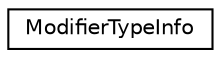 digraph G
{
  edge [fontname="Helvetica",fontsize="10",labelfontname="Helvetica",labelfontsize="10"];
  node [fontname="Helvetica",fontsize="10",shape=record];
  rankdir=LR;
  Node1 [label="ModifierTypeInfo",height=0.2,width=0.4,color="black", fillcolor="white", style="filled",URL="$db/dc5/structModifierTypeInfo.html"];
}

